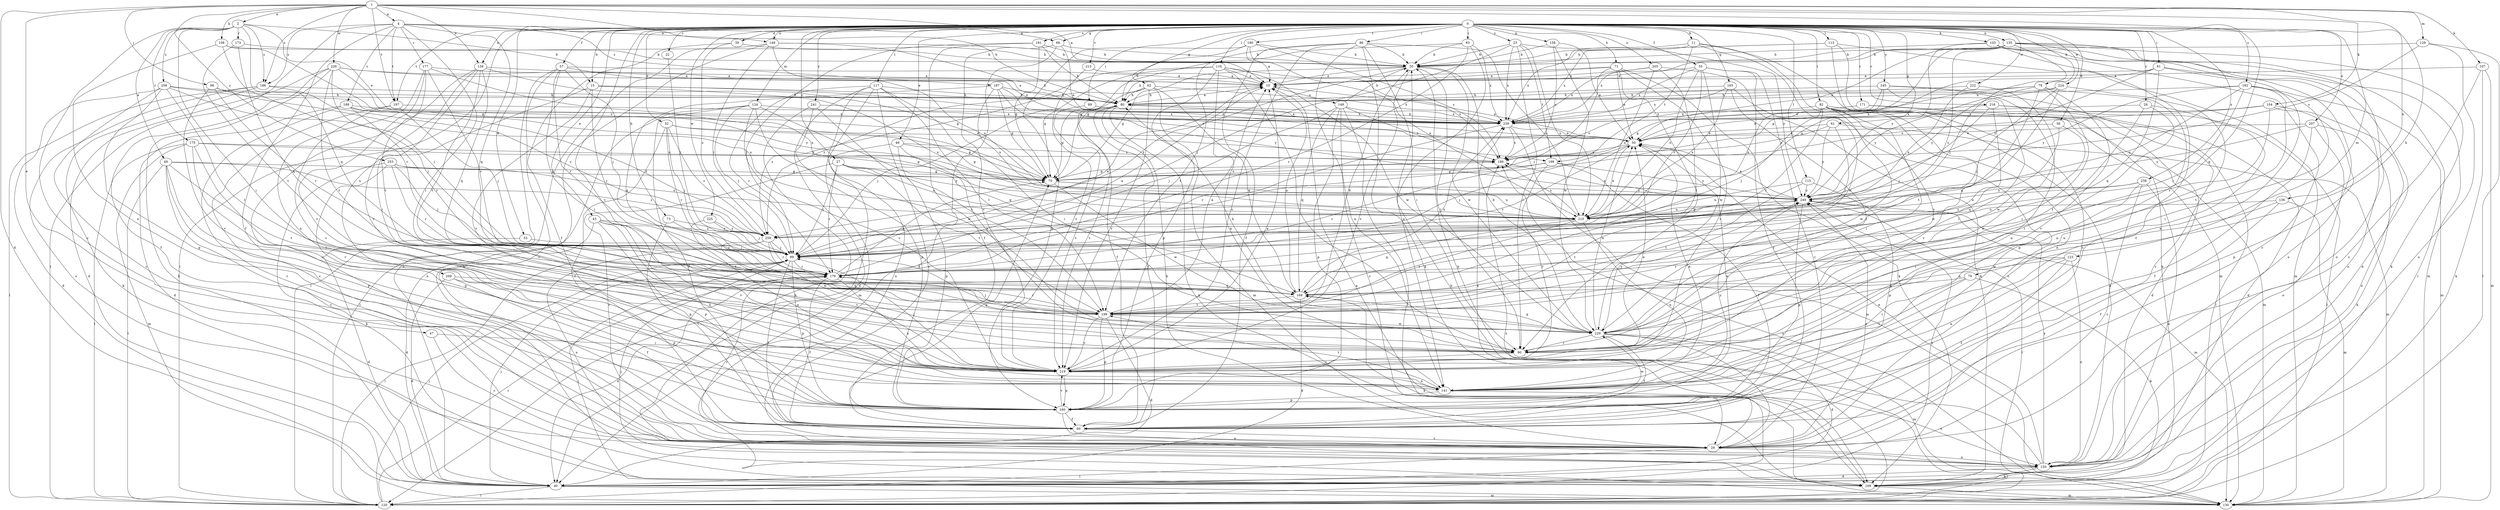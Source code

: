 strict digraph  {
0;
1;
2;
4;
10;
11;
15;
20;
22;
23;
27;
28;
29;
32;
33;
36;
39;
40;
43;
46;
47;
49;
50;
55;
57;
60;
61;
62;
68;
70;
71;
73;
78;
79;
80;
81;
82;
83;
86;
89;
90;
96;
99;
103;
104;
107;
108;
109;
113;
115;
116;
117;
120;
123;
124;
129;
130;
135;
136;
139;
141;
148;
149;
150;
158;
160;
165;
169;
171;
173;
175;
177;
179;
181;
182;
186;
187;
188;
189;
190;
197;
198;
199;
205;
207;
209;
210;
213;
216;
219;
222;
224;
225;
226;
229;
238;
239;
241;
245;
249;
253;
258;
259;
0 -> 11  [label=b];
0 -> 15  [label=b];
0 -> 22  [label=c];
0 -> 23  [label=c];
0 -> 27  [label=c];
0 -> 28  [label=c];
0 -> 32  [label=d];
0 -> 33  [label=d];
0 -> 36  [label=d];
0 -> 39  [label=d];
0 -> 43  [label=e];
0 -> 46  [label=e];
0 -> 55  [label=f];
0 -> 57  [label=f];
0 -> 61  [label=g];
0 -> 62  [label=g];
0 -> 68  [label=g];
0 -> 71  [label=h];
0 -> 73  [label=h];
0 -> 78  [label=h];
0 -> 81  [label=i];
0 -> 82  [label=i];
0 -> 83  [label=i];
0 -> 86  [label=i];
0 -> 89  [label=i];
0 -> 103  [label=k];
0 -> 113  [label=l];
0 -> 115  [label=l];
0 -> 116  [label=l];
0 -> 117  [label=l];
0 -> 120  [label=l];
0 -> 123  [label=m];
0 -> 124  [label=m];
0 -> 135  [label=n];
0 -> 136  [label=n];
0 -> 139  [label=n];
0 -> 148  [label=o];
0 -> 158  [label=p];
0 -> 165  [label=q];
0 -> 169  [label=q];
0 -> 171  [label=r];
0 -> 181  [label=s];
0 -> 190  [label=t];
0 -> 197  [label=t];
0 -> 205  [label=u];
0 -> 207  [label=u];
0 -> 213  [label=v];
0 -> 216  [label=v];
0 -> 219  [label=v];
0 -> 222  [label=w];
0 -> 224  [label=w];
0 -> 225  [label=w];
0 -> 238  [label=x];
0 -> 241  [label=y];
0 -> 245  [label=y];
1 -> 2  [label=a];
1 -> 4  [label=a];
1 -> 10  [label=a];
1 -> 40  [label=d];
1 -> 47  [label=e];
1 -> 79  [label=h];
1 -> 80  [label=h];
1 -> 96  [label=j];
1 -> 104  [label=k];
1 -> 107  [label=k];
1 -> 108  [label=k];
1 -> 129  [label=m];
1 -> 139  [label=n];
1 -> 182  [label=s];
1 -> 186  [label=s];
1 -> 197  [label=t];
1 -> 226  [label=w];
1 -> 253  [label=z];
2 -> 15  [label=b];
2 -> 29  [label=c];
2 -> 49  [label=e];
2 -> 50  [label=e];
2 -> 90  [label=i];
2 -> 169  [label=q];
2 -> 173  [label=r];
2 -> 175  [label=r];
2 -> 186  [label=s];
2 -> 258  [label=z];
4 -> 60  [label=f];
4 -> 68  [label=g];
4 -> 90  [label=i];
4 -> 120  [label=l];
4 -> 148  [label=o];
4 -> 169  [label=q];
4 -> 177  [label=r];
4 -> 186  [label=s];
4 -> 187  [label=s];
4 -> 188  [label=s];
4 -> 197  [label=t];
10 -> 80  [label=h];
10 -> 149  [label=o];
11 -> 20  [label=b];
11 -> 130  [label=m];
11 -> 198  [label=t];
11 -> 219  [label=v];
11 -> 229  [label=w];
11 -> 239  [label=x];
15 -> 80  [label=h];
15 -> 179  [label=r];
15 -> 198  [label=t];
15 -> 209  [label=u];
15 -> 210  [label=u];
15 -> 219  [label=v];
20 -> 10  [label=a];
20 -> 70  [label=g];
20 -> 90  [label=i];
20 -> 219  [label=v];
20 -> 229  [label=w];
20 -> 259  [label=z];
22 -> 99  [label=j];
23 -> 20  [label=b];
23 -> 90  [label=i];
23 -> 99  [label=j];
23 -> 198  [label=t];
23 -> 210  [label=u];
23 -> 239  [label=x];
23 -> 249  [label=y];
27 -> 29  [label=c];
27 -> 70  [label=g];
27 -> 99  [label=j];
27 -> 179  [label=r];
27 -> 199  [label=t];
27 -> 210  [label=u];
27 -> 249  [label=y];
28 -> 90  [label=i];
28 -> 141  [label=n];
28 -> 199  [label=t];
28 -> 239  [label=x];
29 -> 80  [label=h];
29 -> 120  [label=l];
29 -> 150  [label=o];
29 -> 179  [label=r];
29 -> 239  [label=x];
29 -> 249  [label=y];
32 -> 50  [label=e];
32 -> 60  [label=f];
32 -> 70  [label=g];
32 -> 99  [label=j];
32 -> 179  [label=r];
32 -> 259  [label=z];
33 -> 40  [label=d];
33 -> 99  [label=j];
36 -> 50  [label=e];
36 -> 169  [label=q];
36 -> 229  [label=w];
39 -> 20  [label=b];
39 -> 60  [label=f];
39 -> 259  [label=z];
40 -> 99  [label=j];
40 -> 120  [label=l];
40 -> 130  [label=m];
40 -> 249  [label=y];
43 -> 40  [label=d];
43 -> 141  [label=n];
43 -> 160  [label=p];
43 -> 199  [label=t];
43 -> 219  [label=v];
43 -> 259  [label=z];
46 -> 70  [label=g];
46 -> 90  [label=i];
46 -> 120  [label=l];
46 -> 160  [label=p];
46 -> 189  [label=s];
47 -> 29  [label=c];
47 -> 90  [label=i];
49 -> 29  [label=c];
49 -> 70  [label=g];
49 -> 120  [label=l];
49 -> 141  [label=n];
49 -> 160  [label=p];
49 -> 199  [label=t];
49 -> 259  [label=z];
50 -> 10  [label=a];
50 -> 99  [label=j];
50 -> 179  [label=r];
50 -> 189  [label=s];
55 -> 10  [label=a];
55 -> 29  [label=c];
55 -> 60  [label=f];
55 -> 210  [label=u];
55 -> 229  [label=w];
55 -> 239  [label=x];
55 -> 259  [label=z];
57 -> 10  [label=a];
57 -> 29  [label=c];
57 -> 80  [label=h];
57 -> 90  [label=i];
57 -> 99  [label=j];
57 -> 120  [label=l];
57 -> 179  [label=r];
60 -> 29  [label=c];
60 -> 70  [label=g];
61 -> 50  [label=e];
61 -> 99  [label=j];
61 -> 130  [label=m];
61 -> 189  [label=s];
61 -> 249  [label=y];
62 -> 60  [label=f];
62 -> 80  [label=h];
62 -> 130  [label=m];
62 -> 169  [label=q];
62 -> 219  [label=v];
62 -> 239  [label=x];
62 -> 259  [label=z];
68 -> 20  [label=b];
68 -> 40  [label=d];
68 -> 50  [label=e];
68 -> 219  [label=v];
70 -> 189  [label=s];
70 -> 210  [label=u];
70 -> 229  [label=w];
70 -> 249  [label=y];
71 -> 10  [label=a];
71 -> 50  [label=e];
71 -> 80  [label=h];
71 -> 90  [label=i];
71 -> 99  [label=j];
71 -> 109  [label=k];
71 -> 219  [label=v];
73 -> 160  [label=p];
73 -> 179  [label=r];
73 -> 259  [label=z];
78 -> 50  [label=e];
78 -> 80  [label=h];
78 -> 90  [label=i];
78 -> 141  [label=n];
78 -> 199  [label=t];
78 -> 219  [label=v];
78 -> 249  [label=y];
79 -> 90  [label=i];
79 -> 109  [label=k];
79 -> 169  [label=q];
79 -> 219  [label=v];
80 -> 10  [label=a];
80 -> 60  [label=f];
80 -> 70  [label=g];
80 -> 99  [label=j];
80 -> 109  [label=k];
80 -> 219  [label=v];
80 -> 239  [label=x];
81 -> 10  [label=a];
81 -> 70  [label=g];
81 -> 141  [label=n];
81 -> 150  [label=o];
81 -> 169  [label=q];
81 -> 249  [label=y];
82 -> 29  [label=c];
82 -> 90  [label=i];
82 -> 99  [label=j];
82 -> 130  [label=m];
82 -> 150  [label=o];
82 -> 179  [label=r];
82 -> 219  [label=v];
82 -> 229  [label=w];
82 -> 239  [label=x];
83 -> 20  [label=b];
83 -> 70  [label=g];
83 -> 141  [label=n];
83 -> 179  [label=r];
83 -> 239  [label=x];
86 -> 20  [label=b];
86 -> 60  [label=f];
86 -> 90  [label=i];
86 -> 109  [label=k];
86 -> 141  [label=n];
86 -> 199  [label=t];
86 -> 210  [label=u];
86 -> 219  [label=v];
89 -> 219  [label=v];
89 -> 239  [label=x];
90 -> 219  [label=v];
96 -> 80  [label=h];
96 -> 179  [label=r];
96 -> 210  [label=u];
96 -> 219  [label=v];
99 -> 10  [label=a];
99 -> 60  [label=f];
99 -> 120  [label=l];
99 -> 160  [label=p];
99 -> 179  [label=r];
103 -> 20  [label=b];
103 -> 29  [label=c];
103 -> 60  [label=f];
103 -> 130  [label=m];
103 -> 150  [label=o];
103 -> 249  [label=y];
104 -> 50  [label=e];
104 -> 150  [label=o];
104 -> 160  [label=p];
104 -> 179  [label=r];
104 -> 189  [label=s];
104 -> 239  [label=x];
107 -> 10  [label=a];
107 -> 29  [label=c];
107 -> 109  [label=k];
107 -> 130  [label=m];
108 -> 20  [label=b];
108 -> 70  [label=g];
108 -> 141  [label=n];
108 -> 179  [label=r];
109 -> 10  [label=a];
109 -> 99  [label=j];
109 -> 130  [label=m];
113 -> 20  [label=b];
113 -> 29  [label=c];
113 -> 109  [label=k];
113 -> 130  [label=m];
113 -> 239  [label=x];
115 -> 160  [label=p];
115 -> 199  [label=t];
115 -> 210  [label=u];
115 -> 249  [label=y];
116 -> 10  [label=a];
116 -> 70  [label=g];
116 -> 90  [label=i];
116 -> 141  [label=n];
116 -> 160  [label=p];
116 -> 189  [label=s];
116 -> 229  [label=w];
116 -> 259  [label=z];
117 -> 29  [label=c];
117 -> 40  [label=d];
117 -> 80  [label=h];
117 -> 90  [label=i];
117 -> 130  [label=m];
117 -> 150  [label=o];
117 -> 179  [label=r];
117 -> 199  [label=t];
120 -> 20  [label=b];
120 -> 99  [label=j];
120 -> 179  [label=r];
120 -> 189  [label=s];
123 -> 60  [label=f];
123 -> 141  [label=n];
123 -> 150  [label=o];
123 -> 169  [label=q];
123 -> 179  [label=r];
124 -> 60  [label=f];
124 -> 99  [label=j];
124 -> 120  [label=l];
124 -> 169  [label=q];
124 -> 219  [label=v];
124 -> 229  [label=w];
124 -> 239  [label=x];
129 -> 20  [label=b];
129 -> 120  [label=l];
129 -> 150  [label=o];
129 -> 189  [label=s];
130 -> 99  [label=j];
130 -> 189  [label=s];
135 -> 20  [label=b];
135 -> 40  [label=d];
135 -> 50  [label=e];
135 -> 99  [label=j];
135 -> 109  [label=k];
135 -> 120  [label=l];
135 -> 150  [label=o];
135 -> 210  [label=u];
135 -> 239  [label=x];
135 -> 259  [label=z];
136 -> 60  [label=f];
136 -> 130  [label=m];
136 -> 210  [label=u];
136 -> 229  [label=w];
139 -> 10  [label=a];
139 -> 29  [label=c];
139 -> 70  [label=g];
139 -> 90  [label=i];
139 -> 169  [label=q];
139 -> 199  [label=t];
139 -> 219  [label=v];
141 -> 50  [label=e];
141 -> 150  [label=o];
141 -> 160  [label=p];
141 -> 199  [label=t];
141 -> 249  [label=y];
148 -> 20  [label=b];
148 -> 40  [label=d];
148 -> 99  [label=j];
148 -> 109  [label=k];
148 -> 210  [label=u];
148 -> 239  [label=x];
149 -> 20  [label=b];
149 -> 29  [label=c];
149 -> 99  [label=j];
149 -> 120  [label=l];
149 -> 160  [label=p];
149 -> 169  [label=q];
149 -> 189  [label=s];
149 -> 239  [label=x];
150 -> 20  [label=b];
150 -> 40  [label=d];
150 -> 50  [label=e];
150 -> 109  [label=k];
150 -> 249  [label=y];
158 -> 20  [label=b];
158 -> 50  [label=e];
158 -> 189  [label=s];
158 -> 229  [label=w];
160 -> 50  [label=e];
160 -> 60  [label=f];
160 -> 150  [label=o];
160 -> 219  [label=v];
160 -> 229  [label=w];
165 -> 80  [label=h];
165 -> 90  [label=i];
165 -> 160  [label=p];
165 -> 210  [label=u];
165 -> 239  [label=x];
169 -> 10  [label=a];
169 -> 40  [label=d];
169 -> 109  [label=k];
169 -> 199  [label=t];
169 -> 239  [label=x];
171 -> 40  [label=d];
171 -> 120  [label=l];
171 -> 189  [label=s];
171 -> 239  [label=x];
173 -> 20  [label=b];
173 -> 169  [label=q];
173 -> 199  [label=t];
175 -> 70  [label=g];
175 -> 90  [label=i];
175 -> 120  [label=l];
175 -> 130  [label=m];
175 -> 189  [label=s];
175 -> 219  [label=v];
177 -> 10  [label=a];
177 -> 141  [label=n];
177 -> 179  [label=r];
177 -> 199  [label=t];
177 -> 210  [label=u];
177 -> 219  [label=v];
179 -> 10  [label=a];
179 -> 40  [label=d];
179 -> 60  [label=f];
179 -> 70  [label=g];
179 -> 141  [label=n];
179 -> 169  [label=q];
181 -> 20  [label=b];
181 -> 60  [label=f];
181 -> 70  [label=g];
181 -> 80  [label=h];
181 -> 99  [label=j];
182 -> 80  [label=h];
182 -> 90  [label=i];
182 -> 130  [label=m];
182 -> 179  [label=r];
182 -> 199  [label=t];
182 -> 210  [label=u];
182 -> 249  [label=y];
186 -> 80  [label=h];
186 -> 109  [label=k];
186 -> 120  [label=l];
186 -> 150  [label=o];
186 -> 259  [label=z];
187 -> 50  [label=e];
187 -> 70  [label=g];
187 -> 80  [label=h];
187 -> 169  [label=q];
187 -> 210  [label=u];
187 -> 249  [label=y];
188 -> 29  [label=c];
188 -> 40  [label=d];
188 -> 179  [label=r];
188 -> 239  [label=x];
188 -> 249  [label=y];
188 -> 259  [label=z];
189 -> 70  [label=g];
190 -> 10  [label=a];
190 -> 20  [label=b];
190 -> 80  [label=h];
190 -> 160  [label=p];
190 -> 189  [label=s];
190 -> 210  [label=u];
197 -> 29  [label=c];
197 -> 99  [label=j];
197 -> 219  [label=v];
197 -> 239  [label=x];
198 -> 60  [label=f];
198 -> 70  [label=g];
198 -> 179  [label=r];
198 -> 219  [label=v];
198 -> 249  [label=y];
199 -> 10  [label=a];
199 -> 20  [label=b];
199 -> 40  [label=d];
199 -> 160  [label=p];
199 -> 179  [label=r];
199 -> 219  [label=v];
199 -> 229  [label=w];
205 -> 10  [label=a];
205 -> 109  [label=k];
205 -> 199  [label=t];
205 -> 210  [label=u];
205 -> 239  [label=x];
207 -> 50  [label=e];
207 -> 60  [label=f];
207 -> 109  [label=k];
207 -> 150  [label=o];
207 -> 249  [label=y];
209 -> 40  [label=d];
209 -> 60  [label=f];
209 -> 160  [label=p];
209 -> 169  [label=q];
210 -> 50  [label=e];
210 -> 141  [label=n];
210 -> 169  [label=q];
210 -> 189  [label=s];
210 -> 199  [label=t];
210 -> 249  [label=y];
210 -> 259  [label=z];
213 -> 10  [label=a];
213 -> 219  [label=v];
216 -> 40  [label=d];
216 -> 99  [label=j];
216 -> 120  [label=l];
216 -> 229  [label=w];
216 -> 239  [label=x];
219 -> 10  [label=a];
219 -> 50  [label=e];
219 -> 99  [label=j];
219 -> 141  [label=n];
219 -> 160  [label=p];
222 -> 80  [label=h];
222 -> 210  [label=u];
222 -> 229  [label=w];
224 -> 80  [label=h];
224 -> 99  [label=j];
224 -> 141  [label=n];
224 -> 169  [label=q];
224 -> 249  [label=y];
225 -> 99  [label=j];
225 -> 141  [label=n];
225 -> 259  [label=z];
226 -> 10  [label=a];
226 -> 40  [label=d];
226 -> 60  [label=f];
226 -> 99  [label=j];
226 -> 109  [label=k];
226 -> 189  [label=s];
226 -> 199  [label=t];
226 -> 239  [label=x];
229 -> 20  [label=b];
229 -> 29  [label=c];
229 -> 40  [label=d];
229 -> 50  [label=e];
229 -> 60  [label=f];
229 -> 80  [label=h];
229 -> 90  [label=i];
229 -> 99  [label=j];
229 -> 130  [label=m];
229 -> 169  [label=q];
229 -> 249  [label=y];
238 -> 29  [label=c];
238 -> 90  [label=i];
238 -> 150  [label=o];
238 -> 210  [label=u];
238 -> 249  [label=y];
238 -> 259  [label=z];
239 -> 50  [label=e];
239 -> 80  [label=h];
239 -> 130  [label=m];
239 -> 179  [label=r];
239 -> 189  [label=s];
241 -> 109  [label=k];
241 -> 160  [label=p];
241 -> 199  [label=t];
241 -> 239  [label=x];
245 -> 29  [label=c];
245 -> 70  [label=g];
245 -> 80  [label=h];
245 -> 90  [label=i];
245 -> 141  [label=n];
245 -> 210  [label=u];
249 -> 50  [label=e];
249 -> 120  [label=l];
249 -> 130  [label=m];
249 -> 160  [label=p];
249 -> 189  [label=s];
249 -> 199  [label=t];
249 -> 210  [label=u];
253 -> 70  [label=g];
253 -> 99  [label=j];
253 -> 109  [label=k];
253 -> 160  [label=p];
253 -> 179  [label=r];
253 -> 210  [label=u];
258 -> 29  [label=c];
258 -> 40  [label=d];
258 -> 80  [label=h];
258 -> 99  [label=j];
258 -> 160  [label=p];
258 -> 199  [label=t];
258 -> 249  [label=y];
259 -> 99  [label=j];
259 -> 150  [label=o];
259 -> 179  [label=r];
259 -> 219  [label=v];
259 -> 229  [label=w];
}
